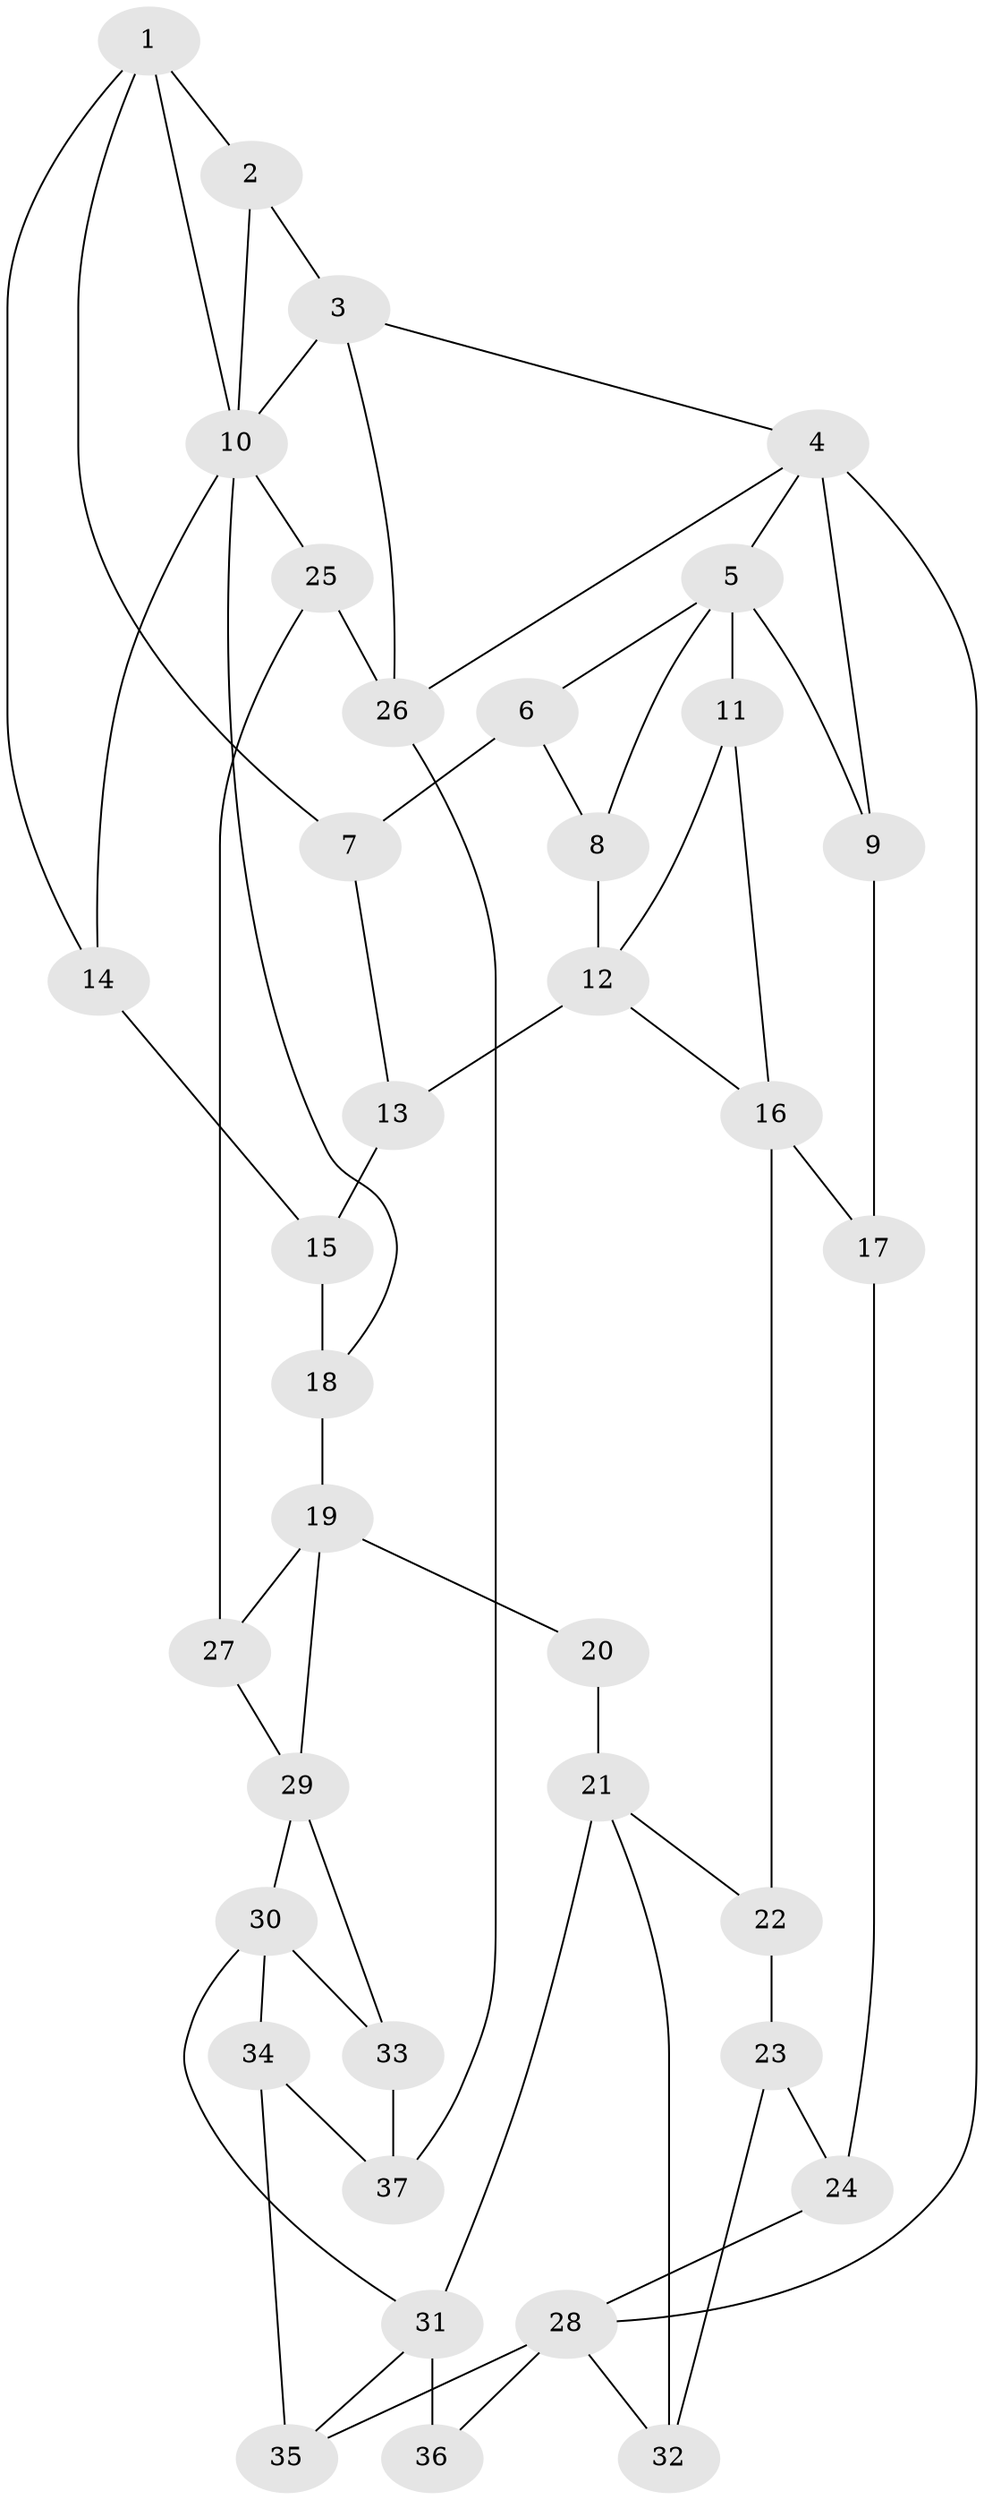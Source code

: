 // original degree distribution, {3: 0.016666666666666666, 6: 0.24166666666666667, 5: 0.48333333333333334, 4: 0.25833333333333336}
// Generated by graph-tools (version 1.1) at 2025/54/03/04/25 22:54:32]
// undirected, 37 vertices, 64 edges
graph export_dot {
  node [color=gray90,style=filled];
  1;
  2;
  3;
  4;
  5;
  6;
  7;
  8;
  9;
  10;
  11;
  12;
  13;
  14;
  15;
  16;
  17;
  18;
  19;
  20;
  21;
  22;
  23;
  24;
  25;
  26;
  27;
  28;
  29;
  30;
  31;
  32;
  33;
  34;
  35;
  36;
  37;
  1 -- 2 [weight=2.0];
  1 -- 7 [weight=2.0];
  1 -- 10 [weight=2.0];
  1 -- 14 [weight=1.0];
  2 -- 3 [weight=2.0];
  2 -- 10 [weight=2.0];
  3 -- 4 [weight=1.0];
  3 -- 10 [weight=1.0];
  3 -- 26 [weight=1.0];
  4 -- 5 [weight=1.0];
  4 -- 9 [weight=1.0];
  4 -- 26 [weight=1.0];
  4 -- 28 [weight=2.0];
  5 -- 6 [weight=1.0];
  5 -- 8 [weight=1.0];
  5 -- 9 [weight=1.0];
  5 -- 11 [weight=2.0];
  6 -- 7 [weight=1.0];
  6 -- 8 [weight=1.0];
  7 -- 13 [weight=1.0];
  8 -- 12 [weight=2.0];
  9 -- 17 [weight=2.0];
  10 -- 14 [weight=1.0];
  10 -- 18 [weight=1.0];
  10 -- 25 [weight=2.0];
  11 -- 12 [weight=1.0];
  11 -- 16 [weight=1.0];
  12 -- 13 [weight=2.0];
  12 -- 16 [weight=1.0];
  13 -- 15 [weight=2.0];
  14 -- 15 [weight=2.0];
  15 -- 18 [weight=2.0];
  16 -- 17 [weight=1.0];
  16 -- 22 [weight=1.0];
  17 -- 24 [weight=2.0];
  18 -- 19 [weight=2.0];
  19 -- 20 [weight=2.0];
  19 -- 27 [weight=1.0];
  19 -- 29 [weight=1.0];
  20 -- 21 [weight=1.0];
  21 -- 22 [weight=1.0];
  21 -- 31 [weight=2.0];
  21 -- 32 [weight=1.0];
  22 -- 23 [weight=2.0];
  23 -- 24 [weight=2.0];
  23 -- 32 [weight=1.0];
  24 -- 28 [weight=2.0];
  25 -- 26 [weight=2.0];
  25 -- 27 [weight=2.0];
  26 -- 37 [weight=2.0];
  27 -- 29 [weight=1.0];
  28 -- 32 [weight=1.0];
  28 -- 35 [weight=1.0];
  28 -- 36 [weight=1.0];
  29 -- 30 [weight=1.0];
  29 -- 33 [weight=1.0];
  30 -- 31 [weight=1.0];
  30 -- 33 [weight=1.0];
  30 -- 34 [weight=1.0];
  31 -- 35 [weight=1.0];
  31 -- 36 [weight=2.0];
  33 -- 37 [weight=2.0];
  34 -- 35 [weight=2.0];
  34 -- 37 [weight=2.0];
}
